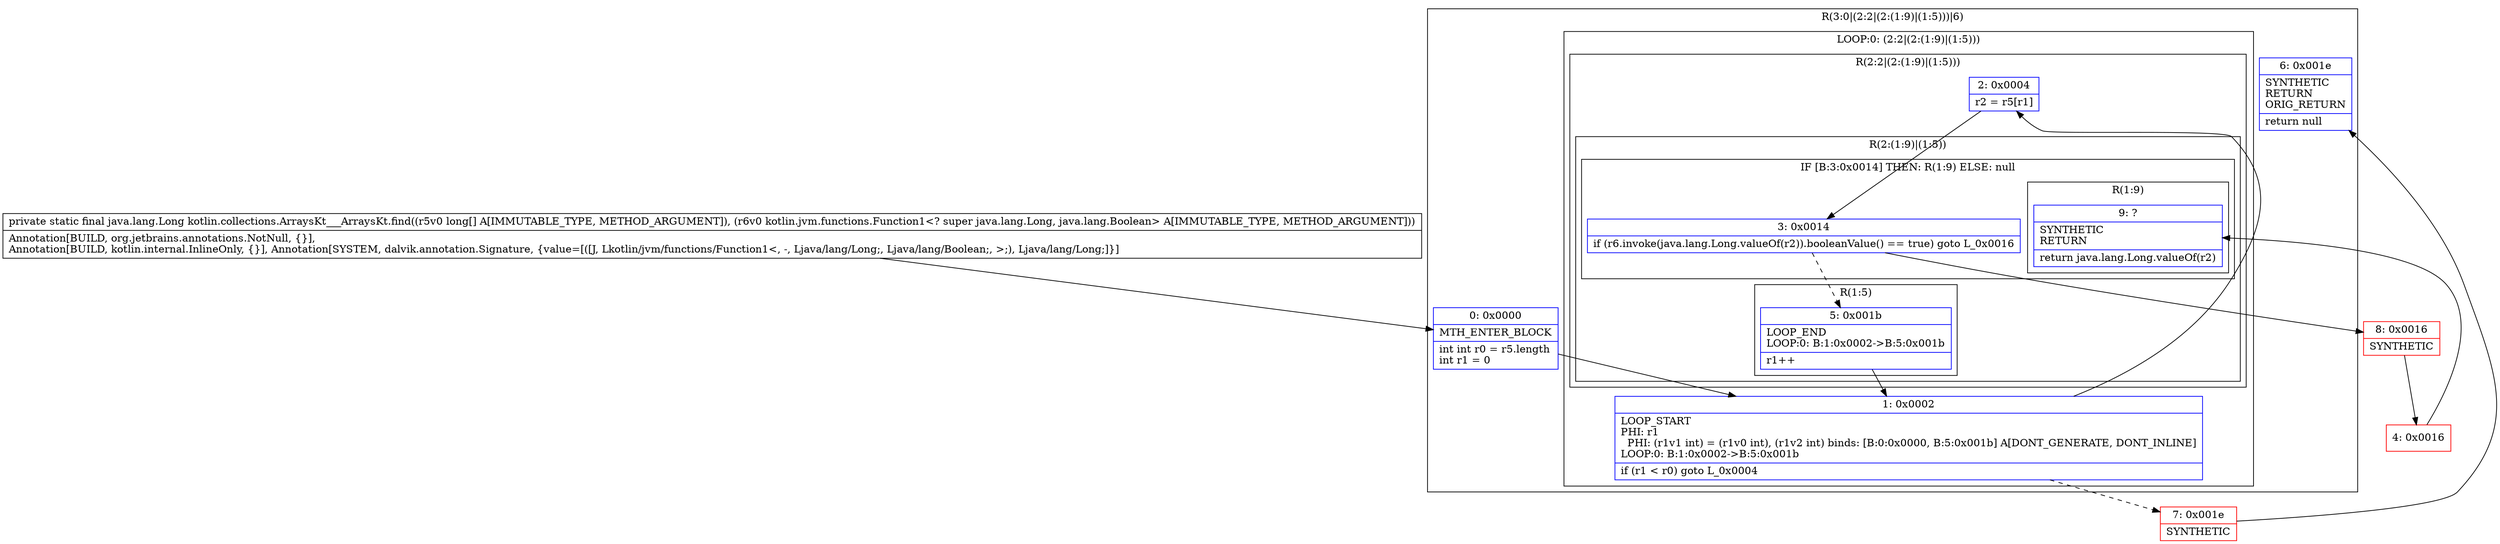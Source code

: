 digraph "CFG forkotlin.collections.ArraysKt___ArraysKt.find([JLkotlin\/jvm\/functions\/Function1;)Ljava\/lang\/Long;" {
subgraph cluster_Region_426303679 {
label = "R(3:0|(2:2|(2:(1:9)|(1:5)))|6)";
node [shape=record,color=blue];
Node_0 [shape=record,label="{0\:\ 0x0000|MTH_ENTER_BLOCK\l|int int r0 = r5.length\lint r1 = 0\l}"];
subgraph cluster_LoopRegion_1691167409 {
label = "LOOP:0: (2:2|(2:(1:9)|(1:5)))";
node [shape=record,color=blue];
Node_1 [shape=record,label="{1\:\ 0x0002|LOOP_START\lPHI: r1 \l  PHI: (r1v1 int) = (r1v0 int), (r1v2 int) binds: [B:0:0x0000, B:5:0x001b] A[DONT_GENERATE, DONT_INLINE]\lLOOP:0: B:1:0x0002\-\>B:5:0x001b\l|if (r1 \< r0) goto L_0x0004\l}"];
subgraph cluster_Region_1235754818 {
label = "R(2:2|(2:(1:9)|(1:5)))";
node [shape=record,color=blue];
Node_2 [shape=record,label="{2\:\ 0x0004|r2 = r5[r1]\l}"];
subgraph cluster_Region_281391114 {
label = "R(2:(1:9)|(1:5))";
node [shape=record,color=blue];
subgraph cluster_IfRegion_1232633997 {
label = "IF [B:3:0x0014] THEN: R(1:9) ELSE: null";
node [shape=record,color=blue];
Node_3 [shape=record,label="{3\:\ 0x0014|if (r6.invoke(java.lang.Long.valueOf(r2)).booleanValue() == true) goto L_0x0016\l}"];
subgraph cluster_Region_1113711484 {
label = "R(1:9)";
node [shape=record,color=blue];
Node_9 [shape=record,label="{9\:\ ?|SYNTHETIC\lRETURN\l|return java.lang.Long.valueOf(r2)\l}"];
}
}
subgraph cluster_Region_1906356721 {
label = "R(1:5)";
node [shape=record,color=blue];
Node_5 [shape=record,label="{5\:\ 0x001b|LOOP_END\lLOOP:0: B:1:0x0002\-\>B:5:0x001b\l|r1++\l}"];
}
}
}
}
Node_6 [shape=record,label="{6\:\ 0x001e|SYNTHETIC\lRETURN\lORIG_RETURN\l|return null\l}"];
}
Node_4 [shape=record,color=red,label="{4\:\ 0x0016}"];
Node_7 [shape=record,color=red,label="{7\:\ 0x001e|SYNTHETIC\l}"];
Node_8 [shape=record,color=red,label="{8\:\ 0x0016|SYNTHETIC\l}"];
MethodNode[shape=record,label="{private static final java.lang.Long kotlin.collections.ArraysKt___ArraysKt.find((r5v0 long[] A[IMMUTABLE_TYPE, METHOD_ARGUMENT]), (r6v0 kotlin.jvm.functions.Function1\<? super java.lang.Long, java.lang.Boolean\> A[IMMUTABLE_TYPE, METHOD_ARGUMENT]))  | Annotation[BUILD, org.jetbrains.annotations.NotNull, \{\}], \lAnnotation[BUILD, kotlin.internal.InlineOnly, \{\}], Annotation[SYSTEM, dalvik.annotation.Signature, \{value=[([J, Lkotlin\/jvm\/functions\/Function1\<, \-, Ljava\/lang\/Long;, Ljava\/lang\/Boolean;, \>;), Ljava\/lang\/Long;]\}]\l}"];
MethodNode -> Node_0;
Node_0 -> Node_1;
Node_1 -> Node_2;
Node_1 -> Node_7[style=dashed];
Node_2 -> Node_3;
Node_3 -> Node_5[style=dashed];
Node_3 -> Node_8;
Node_5 -> Node_1;
Node_4 -> Node_9;
Node_7 -> Node_6;
Node_8 -> Node_4;
}


